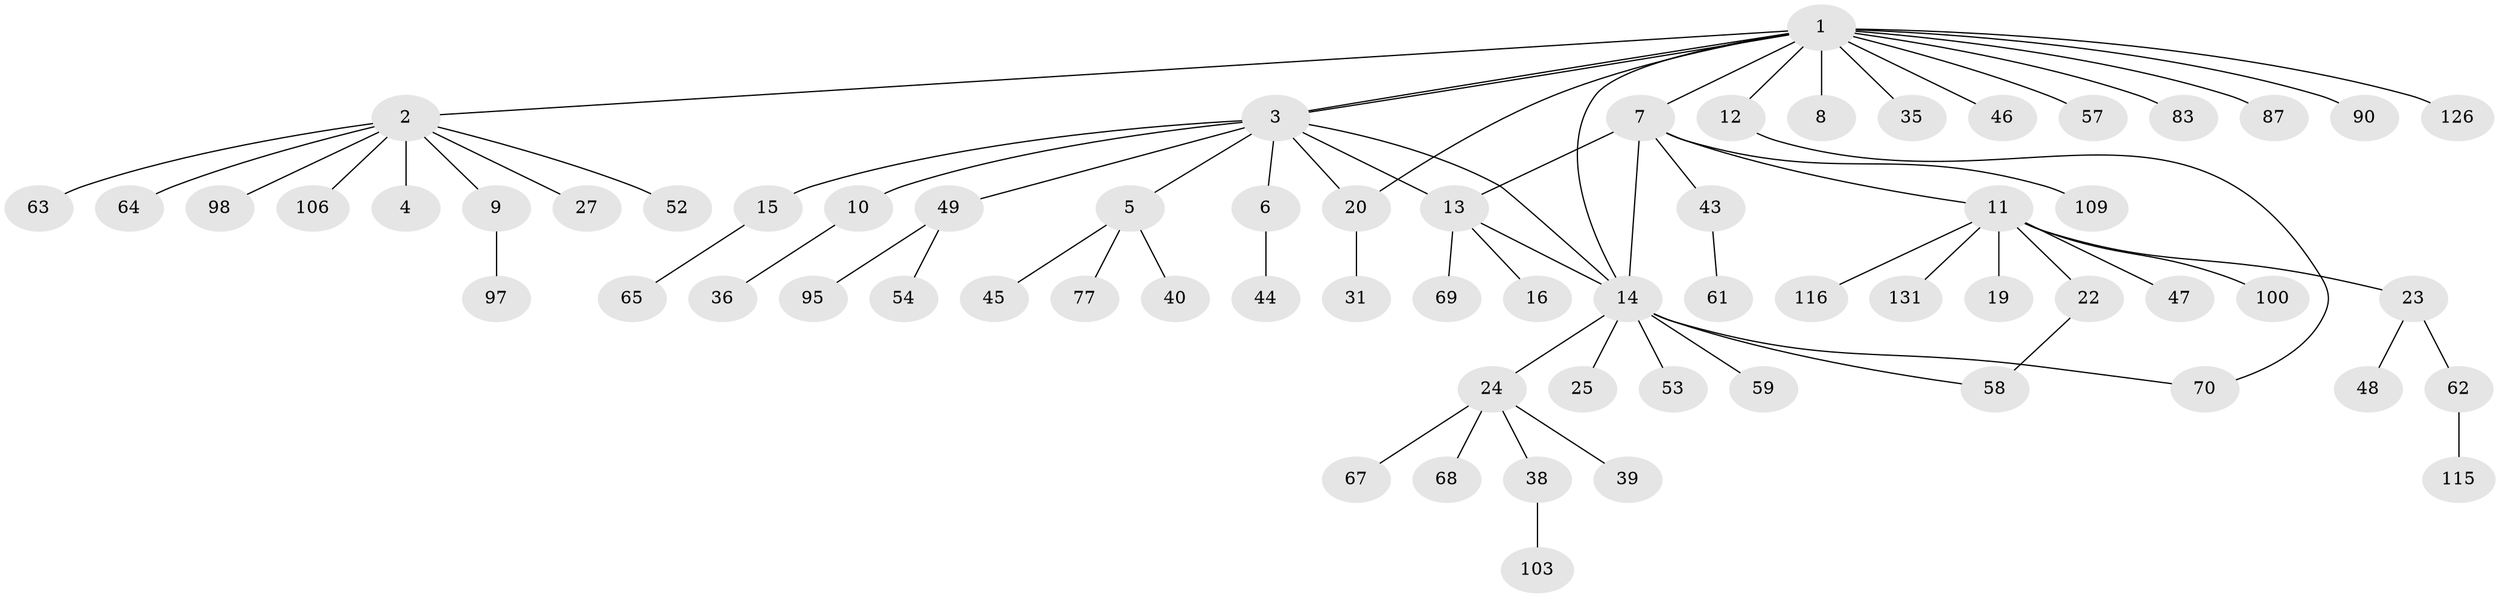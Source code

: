 // original degree distribution, {16: 0.007518796992481203, 9: 0.022556390977443608, 17: 0.007518796992481203, 2: 0.23308270676691728, 4: 0.022556390977443608, 6: 0.015037593984962405, 1: 0.5864661654135338, 15: 0.007518796992481203, 5: 0.015037593984962405, 3: 0.08270676691729323}
// Generated by graph-tools (version 1.1) at 2025/14/03/09/25 04:14:47]
// undirected, 66 vertices, 73 edges
graph export_dot {
graph [start="1"]
  node [color=gray90,style=filled];
  1 [super="+18"];
  2;
  3 [super="+33+66+125+129+37+55+50+56+71"];
  4 [super="+17"];
  5;
  6;
  7;
  8;
  9;
  10;
  11 [super="+34+26"];
  12;
  13 [super="+84+92+21"];
  14 [super="+60+78+96+132+102+91+73+72+42"];
  15;
  16;
  19 [super="+80+108"];
  20;
  22 [super="+82+107"];
  23 [super="+29+74"];
  24 [super="+93+104+123+124+30"];
  25;
  27;
  31;
  35 [super="+122"];
  36;
  38;
  39;
  40;
  43;
  44;
  45;
  46;
  47;
  48;
  49;
  52;
  53;
  54 [super="+101"];
  57;
  58;
  59 [super="+112"];
  61;
  62;
  63 [super="+119"];
  64;
  65;
  67;
  68;
  69;
  70 [super="+118"];
  77;
  83 [super="+127+128"];
  87 [super="+117"];
  90;
  95;
  97;
  98 [super="+133"];
  100 [super="+113"];
  103 [super="+121"];
  106 [super="+110"];
  109;
  115;
  116;
  126;
  131;
  1 -- 2;
  1 -- 3;
  1 -- 3;
  1 -- 7;
  1 -- 8;
  1 -- 12;
  1 -- 14;
  1 -- 35;
  1 -- 46;
  1 -- 57;
  1 -- 83;
  1 -- 87;
  1 -- 90;
  1 -- 126;
  1 -- 20;
  2 -- 4;
  2 -- 9;
  2 -- 27;
  2 -- 52;
  2 -- 63;
  2 -- 64;
  2 -- 98;
  2 -- 106;
  3 -- 5;
  3 -- 6;
  3 -- 10;
  3 -- 13;
  3 -- 15;
  3 -- 20;
  3 -- 49;
  3 -- 14;
  5 -- 40;
  5 -- 45;
  5 -- 77;
  6 -- 44;
  7 -- 11;
  7 -- 43;
  7 -- 109;
  7 -- 14;
  7 -- 13;
  9 -- 97;
  10 -- 36;
  11 -- 19;
  11 -- 22;
  11 -- 23;
  11 -- 47;
  11 -- 116;
  11 -- 131;
  11 -- 100;
  12 -- 70;
  13 -- 16;
  13 -- 69;
  13 -- 14;
  14 -- 24;
  14 -- 25;
  14 -- 53;
  14 -- 58;
  14 -- 70;
  14 -- 59;
  15 -- 65;
  20 -- 31;
  22 -- 58;
  23 -- 48;
  23 -- 62;
  24 -- 38;
  24 -- 39;
  24 -- 68;
  24 -- 67;
  38 -- 103;
  43 -- 61;
  49 -- 54;
  49 -- 95;
  62 -- 115;
}
